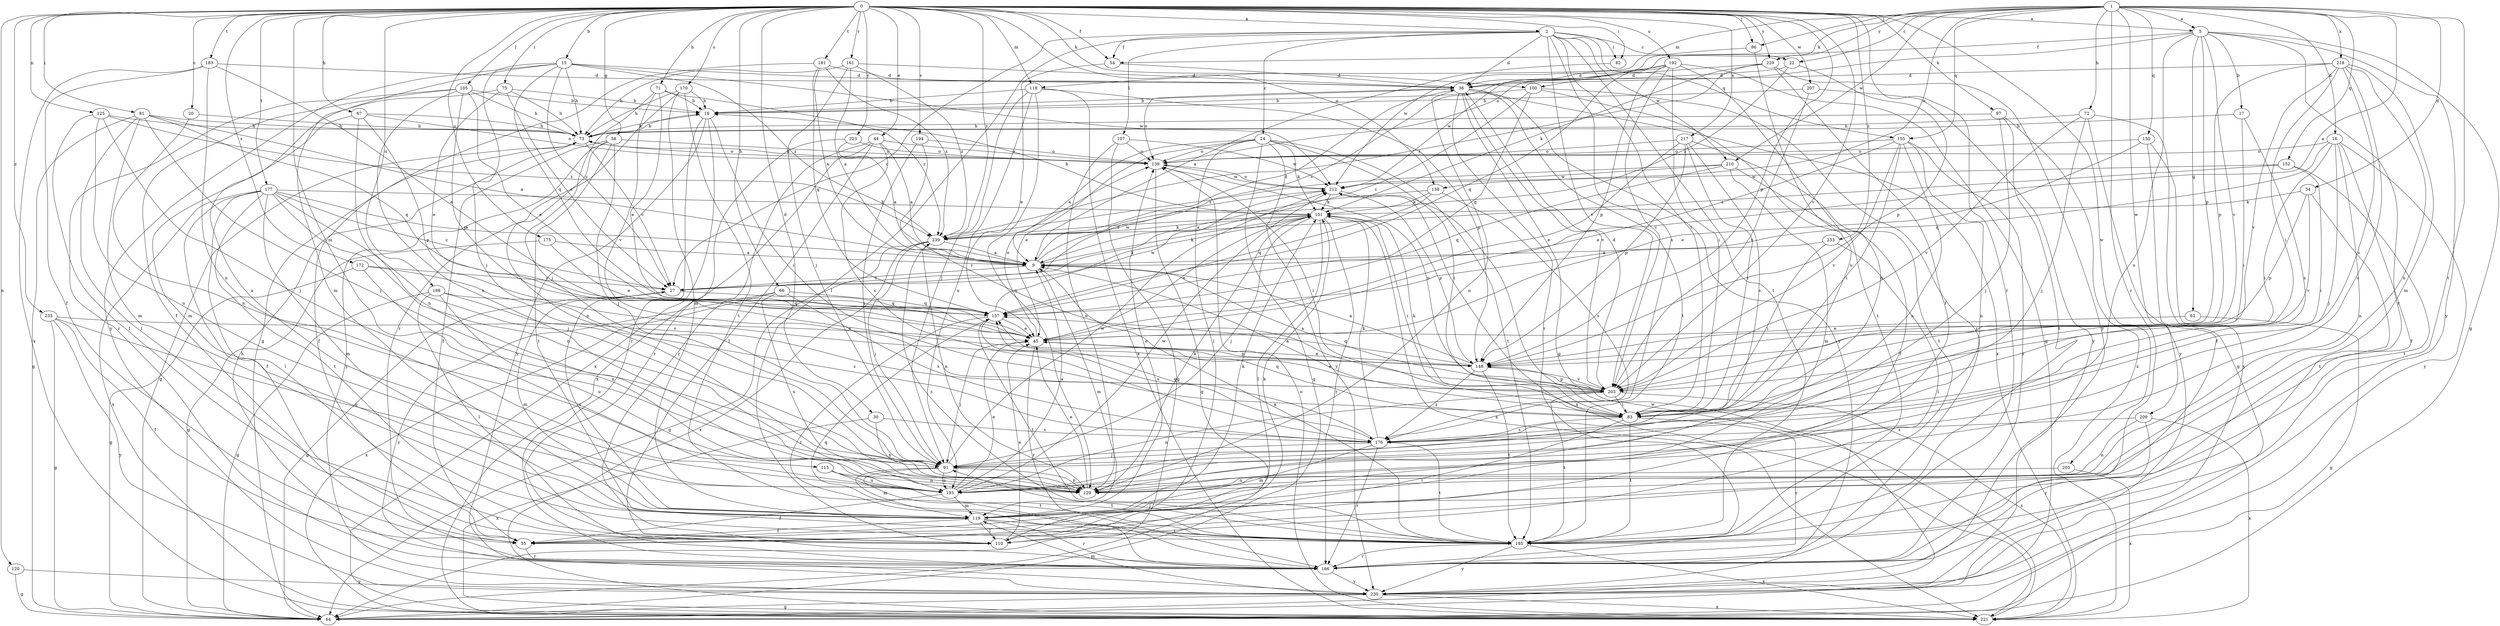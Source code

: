 strict digraph  {
0;
1;
2;
5;
9;
15;
16;
17;
18;
20;
22;
24;
27;
30;
34;
36;
44;
45;
54;
55;
58;
62;
64;
66;
67;
71;
72;
73;
75;
81;
82;
83;
86;
91;
97;
100;
101;
105;
107;
110;
115;
118;
119;
120;
125;
129;
138;
139;
148;
150;
152;
155;
157;
161;
166;
170;
172;
175;
176;
177;
181;
183;
185;
188;
192;
193;
194;
203;
205;
207;
209;
210;
212;
217;
218;
221;
223;
229;
230;
233;
235;
239;
0 -> 2  [label=a];
0 -> 5  [label=a];
0 -> 15  [label=b];
0 -> 20  [label=c];
0 -> 30  [label=d];
0 -> 44  [label=e];
0 -> 54  [label=f];
0 -> 58  [label=g];
0 -> 66  [label=h];
0 -> 67  [label=h];
0 -> 71  [label=h];
0 -> 75  [label=i];
0 -> 81  [label=i];
0 -> 82  [label=i];
0 -> 86  [label=j];
0 -> 97  [label=k];
0 -> 100  [label=k];
0 -> 105  [label=l];
0 -> 115  [label=m];
0 -> 118  [label=m];
0 -> 120  [label=n];
0 -> 125  [label=n];
0 -> 138  [label=o];
0 -> 148  [label=p];
0 -> 161  [label=r];
0 -> 166  [label=r];
0 -> 170  [label=s];
0 -> 172  [label=s];
0 -> 175  [label=s];
0 -> 177  [label=t];
0 -> 181  [label=t];
0 -> 183  [label=t];
0 -> 188  [label=u];
0 -> 192  [label=u];
0 -> 194  [label=v];
0 -> 203  [label=v];
0 -> 205  [label=w];
0 -> 207  [label=w];
0 -> 217  [label=x];
0 -> 223  [label=y];
0 -> 229  [label=y];
0 -> 233  [label=z];
0 -> 235  [label=z];
0 -> 239  [label=z];
1 -> 5  [label=a];
1 -> 9  [label=a];
1 -> 16  [label=b];
1 -> 22  [label=c];
1 -> 34  [label=d];
1 -> 72  [label=h];
1 -> 86  [label=j];
1 -> 100  [label=k];
1 -> 118  [label=m];
1 -> 138  [label=o];
1 -> 150  [label=q];
1 -> 152  [label=q];
1 -> 155  [label=q];
1 -> 166  [label=r];
1 -> 185  [label=t];
1 -> 209  [label=w];
1 -> 210  [label=w];
1 -> 218  [label=x];
1 -> 229  [label=y];
2 -> 22  [label=c];
2 -> 24  [label=c];
2 -> 27  [label=c];
2 -> 36  [label=d];
2 -> 54  [label=f];
2 -> 82  [label=i];
2 -> 83  [label=i];
2 -> 107  [label=l];
2 -> 110  [label=l];
2 -> 155  [label=q];
2 -> 176  [label=s];
2 -> 185  [label=t];
2 -> 203  [label=v];
2 -> 210  [label=w];
5 -> 17  [label=b];
5 -> 54  [label=f];
5 -> 62  [label=g];
5 -> 64  [label=g];
5 -> 139  [label=o];
5 -> 148  [label=p];
5 -> 166  [label=r];
5 -> 193  [label=u];
5 -> 203  [label=v];
5 -> 230  [label=y];
9 -> 27  [label=c];
9 -> 36  [label=d];
9 -> 101  [label=k];
9 -> 119  [label=m];
9 -> 212  [label=w];
15 -> 27  [label=c];
15 -> 36  [label=d];
15 -> 73  [label=h];
15 -> 91  [label=j];
15 -> 119  [label=m];
15 -> 157  [label=q];
15 -> 212  [label=w];
15 -> 230  [label=y];
15 -> 239  [label=z];
16 -> 55  [label=f];
16 -> 83  [label=i];
16 -> 91  [label=j];
16 -> 129  [label=n];
16 -> 139  [label=o];
16 -> 157  [label=q];
16 -> 230  [label=y];
17 -> 73  [label=h];
17 -> 83  [label=i];
17 -> 176  [label=s];
18 -> 73  [label=h];
18 -> 83  [label=i];
18 -> 166  [label=r];
18 -> 221  [label=x];
18 -> 230  [label=y];
20 -> 73  [label=h];
20 -> 129  [label=n];
22 -> 36  [label=d];
22 -> 148  [label=p];
22 -> 239  [label=z];
24 -> 9  [label=a];
24 -> 45  [label=e];
24 -> 64  [label=g];
24 -> 83  [label=i];
24 -> 101  [label=k];
24 -> 110  [label=l];
24 -> 139  [label=o];
24 -> 185  [label=t];
24 -> 230  [label=y];
27 -> 64  [label=g];
27 -> 101  [label=k];
27 -> 119  [label=m];
27 -> 157  [label=q];
30 -> 129  [label=n];
30 -> 176  [label=s];
30 -> 221  [label=x];
34 -> 101  [label=k];
34 -> 148  [label=p];
34 -> 185  [label=t];
34 -> 203  [label=v];
36 -> 18  [label=b];
36 -> 64  [label=g];
36 -> 129  [label=n];
36 -> 139  [label=o];
36 -> 166  [label=r];
36 -> 185  [label=t];
36 -> 203  [label=v];
36 -> 221  [label=x];
36 -> 230  [label=y];
44 -> 9  [label=a];
44 -> 110  [label=l];
44 -> 139  [label=o];
44 -> 166  [label=r];
44 -> 176  [label=s];
44 -> 221  [label=x];
45 -> 91  [label=j];
45 -> 139  [label=o];
45 -> 148  [label=p];
45 -> 166  [label=r];
54 -> 36  [label=d];
54 -> 45  [label=e];
55 -> 166  [label=r];
58 -> 55  [label=f];
58 -> 91  [label=j];
58 -> 129  [label=n];
58 -> 139  [label=o];
58 -> 185  [label=t];
58 -> 230  [label=y];
62 -> 45  [label=e];
62 -> 64  [label=g];
66 -> 157  [label=q];
66 -> 176  [label=s];
66 -> 193  [label=u];
66 -> 221  [label=x];
66 -> 230  [label=y];
67 -> 73  [label=h];
67 -> 119  [label=m];
67 -> 129  [label=n];
67 -> 139  [label=o];
67 -> 148  [label=p];
71 -> 18  [label=b];
71 -> 45  [label=e];
71 -> 91  [label=j];
71 -> 203  [label=v];
71 -> 239  [label=z];
72 -> 64  [label=g];
72 -> 73  [label=h];
72 -> 91  [label=j];
72 -> 203  [label=v];
72 -> 230  [label=y];
73 -> 18  [label=b];
73 -> 27  [label=c];
73 -> 55  [label=f];
73 -> 64  [label=g];
73 -> 139  [label=o];
75 -> 18  [label=b];
75 -> 27  [label=c];
75 -> 45  [label=e];
75 -> 73  [label=h];
75 -> 193  [label=u];
81 -> 9  [label=a];
81 -> 64  [label=g];
81 -> 73  [label=h];
81 -> 91  [label=j];
81 -> 110  [label=l];
81 -> 119  [label=m];
81 -> 157  [label=q];
82 -> 9  [label=a];
83 -> 9  [label=a];
83 -> 101  [label=k];
83 -> 110  [label=l];
83 -> 157  [label=q];
83 -> 166  [label=r];
83 -> 176  [label=s];
83 -> 185  [label=t];
86 -> 193  [label=u];
86 -> 212  [label=w];
91 -> 119  [label=m];
91 -> 129  [label=n];
91 -> 185  [label=t];
91 -> 193  [label=u];
91 -> 212  [label=w];
97 -> 73  [label=h];
97 -> 91  [label=j];
97 -> 185  [label=t];
97 -> 221  [label=x];
100 -> 18  [label=b];
100 -> 27  [label=c];
100 -> 157  [label=q];
100 -> 166  [label=r];
100 -> 185  [label=t];
101 -> 18  [label=b];
101 -> 45  [label=e];
101 -> 83  [label=i];
101 -> 91  [label=j];
101 -> 110  [label=l];
101 -> 166  [label=r];
101 -> 221  [label=x];
101 -> 239  [label=z];
105 -> 18  [label=b];
105 -> 45  [label=e];
105 -> 55  [label=f];
105 -> 73  [label=h];
105 -> 129  [label=n];
105 -> 148  [label=p];
105 -> 166  [label=r];
107 -> 64  [label=g];
107 -> 129  [label=n];
107 -> 139  [label=o];
107 -> 212  [label=w];
110 -> 45  [label=e];
110 -> 101  [label=k];
115 -> 129  [label=n];
115 -> 185  [label=t];
115 -> 193  [label=u];
118 -> 18  [label=b];
118 -> 91  [label=j];
118 -> 129  [label=n];
118 -> 148  [label=p];
118 -> 193  [label=u];
118 -> 221  [label=x];
119 -> 27  [label=c];
119 -> 55  [label=f];
119 -> 101  [label=k];
119 -> 110  [label=l];
119 -> 139  [label=o];
119 -> 166  [label=r];
119 -> 185  [label=t];
120 -> 64  [label=g];
120 -> 230  [label=y];
125 -> 73  [label=h];
125 -> 91  [label=j];
125 -> 110  [label=l];
125 -> 193  [label=u];
125 -> 239  [label=z];
129 -> 45  [label=e];
129 -> 101  [label=k];
138 -> 9  [label=a];
138 -> 101  [label=k];
138 -> 157  [label=q];
138 -> 176  [label=s];
139 -> 64  [label=g];
139 -> 73  [label=h];
139 -> 83  [label=i];
139 -> 212  [label=w];
148 -> 9  [label=a];
148 -> 45  [label=e];
148 -> 157  [label=q];
148 -> 176  [label=s];
148 -> 185  [label=t];
148 -> 203  [label=v];
150 -> 45  [label=e];
150 -> 55  [label=f];
150 -> 139  [label=o];
150 -> 230  [label=y];
152 -> 83  [label=i];
152 -> 185  [label=t];
152 -> 212  [label=w];
152 -> 239  [label=z];
155 -> 45  [label=e];
155 -> 83  [label=i];
155 -> 129  [label=n];
155 -> 139  [label=o];
155 -> 166  [label=r];
155 -> 193  [label=u];
155 -> 203  [label=v];
157 -> 45  [label=e];
157 -> 166  [label=r];
157 -> 176  [label=s];
157 -> 185  [label=t];
157 -> 212  [label=w];
161 -> 9  [label=a];
161 -> 36  [label=d];
161 -> 73  [label=h];
161 -> 91  [label=j];
161 -> 239  [label=z];
166 -> 73  [label=h];
166 -> 157  [label=q];
166 -> 230  [label=y];
170 -> 18  [label=b];
170 -> 73  [label=h];
170 -> 119  [label=m];
170 -> 166  [label=r];
170 -> 185  [label=t];
172 -> 27  [label=c];
172 -> 64  [label=g];
172 -> 129  [label=n];
172 -> 203  [label=v];
175 -> 9  [label=a];
175 -> 45  [label=e];
175 -> 64  [label=g];
176 -> 91  [label=j];
176 -> 101  [label=k];
176 -> 119  [label=m];
176 -> 157  [label=q];
176 -> 166  [label=r];
176 -> 185  [label=t];
177 -> 9  [label=a];
177 -> 27  [label=c];
177 -> 55  [label=f];
177 -> 91  [label=j];
177 -> 101  [label=k];
177 -> 110  [label=l];
177 -> 119  [label=m];
177 -> 129  [label=n];
177 -> 185  [label=t];
177 -> 221  [label=x];
181 -> 9  [label=a];
181 -> 36  [label=d];
181 -> 64  [label=g];
181 -> 157  [label=q];
181 -> 239  [label=z];
183 -> 36  [label=d];
183 -> 45  [label=e];
183 -> 55  [label=f];
183 -> 193  [label=u];
183 -> 221  [label=x];
185 -> 9  [label=a];
185 -> 91  [label=j];
185 -> 166  [label=r];
185 -> 221  [label=x];
185 -> 230  [label=y];
185 -> 239  [label=z];
188 -> 64  [label=g];
188 -> 110  [label=l];
188 -> 157  [label=q];
188 -> 176  [label=s];
188 -> 193  [label=u];
192 -> 27  [label=c];
192 -> 36  [label=d];
192 -> 64  [label=g];
192 -> 83  [label=i];
192 -> 129  [label=n];
192 -> 148  [label=p];
192 -> 157  [label=q];
192 -> 203  [label=v];
192 -> 212  [label=w];
193 -> 9  [label=a];
193 -> 45  [label=e];
193 -> 55  [label=f];
193 -> 119  [label=m];
193 -> 212  [label=w];
194 -> 91  [label=j];
194 -> 139  [label=o];
194 -> 203  [label=v];
203 -> 9  [label=a];
203 -> 36  [label=d];
203 -> 45  [label=e];
203 -> 83  [label=i];
203 -> 139  [label=o];
203 -> 148  [label=p];
203 -> 185  [label=t];
203 -> 193  [label=u];
203 -> 221  [label=x];
205 -> 129  [label=n];
205 -> 221  [label=x];
207 -> 18  [label=b];
207 -> 203  [label=v];
207 -> 230  [label=y];
209 -> 129  [label=n];
209 -> 166  [label=r];
209 -> 176  [label=s];
209 -> 221  [label=x];
210 -> 55  [label=f];
210 -> 119  [label=m];
210 -> 157  [label=q];
210 -> 212  [label=w];
210 -> 239  [label=z];
212 -> 101  [label=k];
212 -> 139  [label=o];
212 -> 148  [label=p];
212 -> 221  [label=x];
217 -> 45  [label=e];
217 -> 83  [label=i];
217 -> 139  [label=o];
217 -> 148  [label=p];
217 -> 176  [label=s];
217 -> 185  [label=t];
218 -> 36  [label=d];
218 -> 83  [label=i];
218 -> 119  [label=m];
218 -> 129  [label=n];
218 -> 148  [label=p];
218 -> 176  [label=s];
218 -> 193  [label=u];
218 -> 203  [label=v];
221 -> 139  [label=o];
221 -> 212  [label=w];
223 -> 9  [label=a];
223 -> 139  [label=o];
223 -> 166  [label=r];
229 -> 36  [label=d];
229 -> 55  [label=f];
229 -> 101  [label=k];
229 -> 230  [label=y];
229 -> 239  [label=z];
230 -> 64  [label=g];
230 -> 119  [label=m];
230 -> 221  [label=x];
233 -> 9  [label=a];
233 -> 83  [label=i];
233 -> 110  [label=l];
235 -> 45  [label=e];
235 -> 55  [label=f];
235 -> 64  [label=g];
235 -> 193  [label=u];
235 -> 230  [label=y];
239 -> 9  [label=a];
239 -> 64  [label=g];
239 -> 91  [label=j];
239 -> 101  [label=k];
239 -> 129  [label=n];
239 -> 221  [label=x];
}
